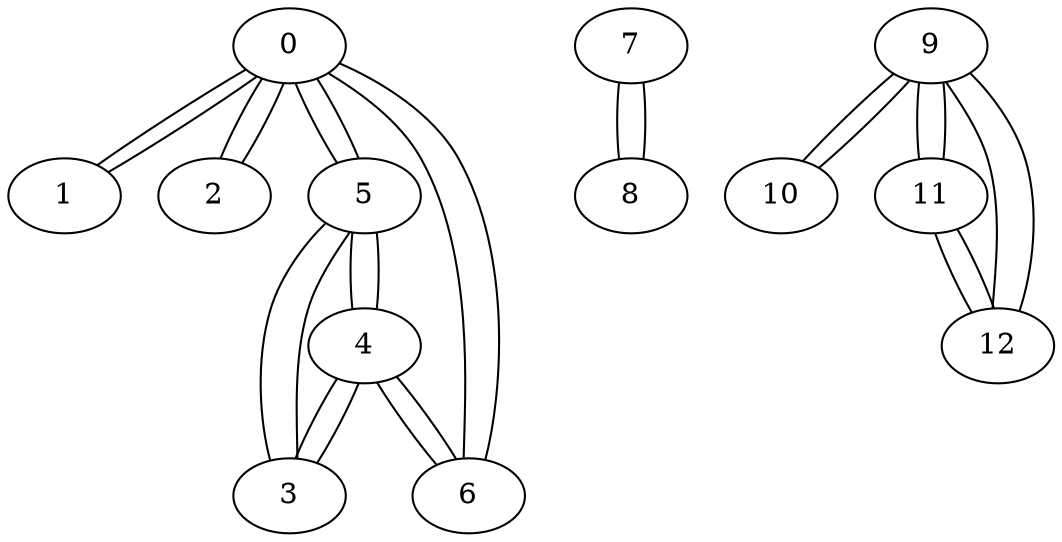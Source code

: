 graph G {
"0" -- "1";
"0" -- "2";
"0" -- "5";
"0" -- "6";
"1" -- "0";
"2" -- "0";
"3" -- "4";
"3" -- "5";
"4" -- "3";
"4" -- "5";
"4" -- "6";
"5" -- "0";
"5" -- "3";
"5" -- "4";
"6" -- "0";
"6" -- "4";
"7" -- "8";
"8" -- "7";
"9" -- "10";
"9" -- "11";
"9" -- "12";
"10" -- "9";
"11" -- "9";
"11" -- "12";
"12" -- "9";
"12" -- "11";
}
